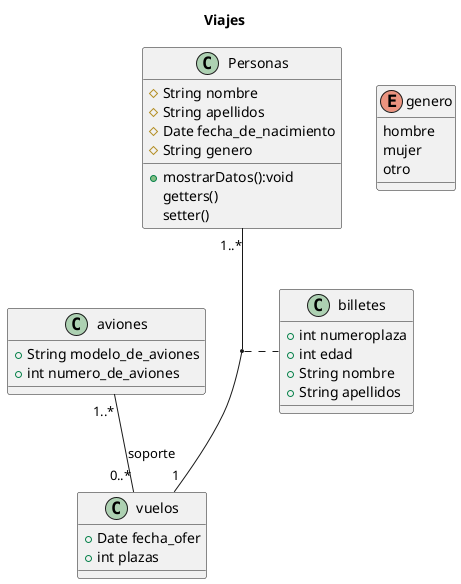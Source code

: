 @startuml
'https://plantuml.com/class-diagram

title Viajes

class Personas {
  # String nombre
  # String apellidos
  # Date fecha_de_nacimiento
  # String genero
  + mostrarDatos():void
  getters()
  setter()
}
Personas "1..*" -- "1" vuelos


enum genero {
  hombre
  mujer
  otro
}
class vuelos{
  + Date fecha_ofer
  + int plazas
}

class aviones{
  + String modelo_de_aviones
  + int numero_de_aviones


}
aviones "1..*" -- "0..*" vuelos: soporte

class billetes {
  + int numeroplaza
  + int edad
  + String nombre
  + String apellidos
}
(Personas,vuelos) .. billetes






@enduml



